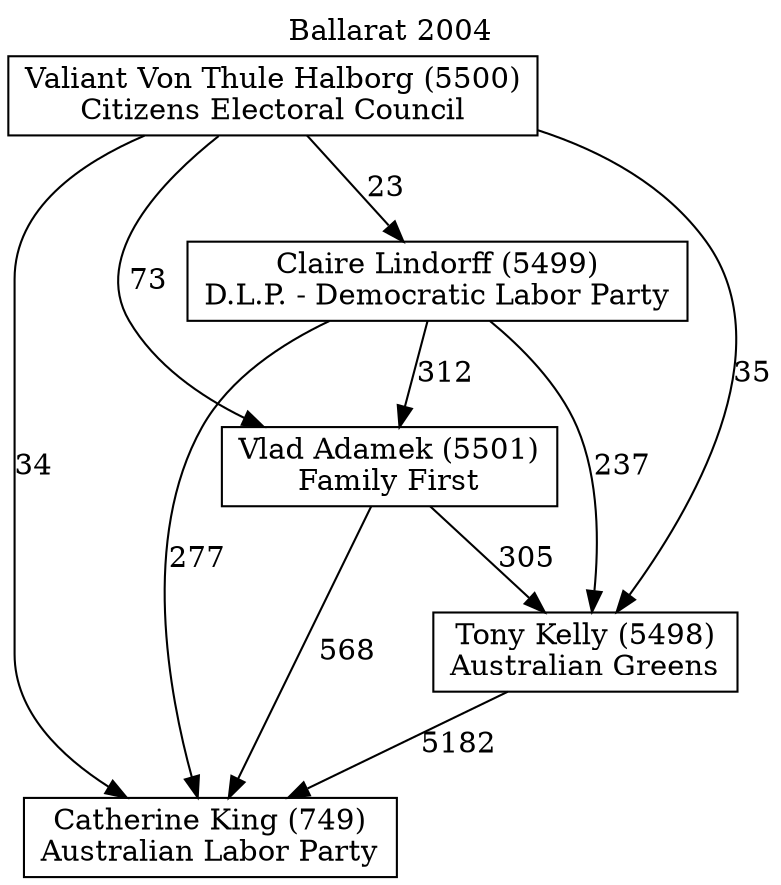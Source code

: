// House preference flow
digraph "Catherine King (749)_Ballarat_2004" {
	graph [label="Ballarat 2004" labelloc=t mclimit=10]
	node [shape=box]
	"Catherine King (749)" [label="Catherine King (749)
Australian Labor Party"]
	"Claire Lindorff (5499)" [label="Claire Lindorff (5499)
D.L.P. - Democratic Labor Party"]
	"Tony Kelly (5498)" [label="Tony Kelly (5498)
Australian Greens"]
	"Valiant Von Thule Halborg (5500)" [label="Valiant Von Thule Halborg (5500)
Citizens Electoral Council"]
	"Vlad Adamek (5501)" [label="Vlad Adamek (5501)
Family First"]
	"Claire Lindorff (5499)" -> "Catherine King (749)" [label=277]
	"Claire Lindorff (5499)" -> "Tony Kelly (5498)" [label=237]
	"Claire Lindorff (5499)" -> "Vlad Adamek (5501)" [label=312]
	"Tony Kelly (5498)" -> "Catherine King (749)" [label=5182]
	"Valiant Von Thule Halborg (5500)" -> "Catherine King (749)" [label=34]
	"Valiant Von Thule Halborg (5500)" -> "Claire Lindorff (5499)" [label=23]
	"Valiant Von Thule Halborg (5500)" -> "Tony Kelly (5498)" [label=35]
	"Valiant Von Thule Halborg (5500)" -> "Vlad Adamek (5501)" [label=73]
	"Vlad Adamek (5501)" -> "Catherine King (749)" [label=568]
	"Vlad Adamek (5501)" -> "Tony Kelly (5498)" [label=305]
}

